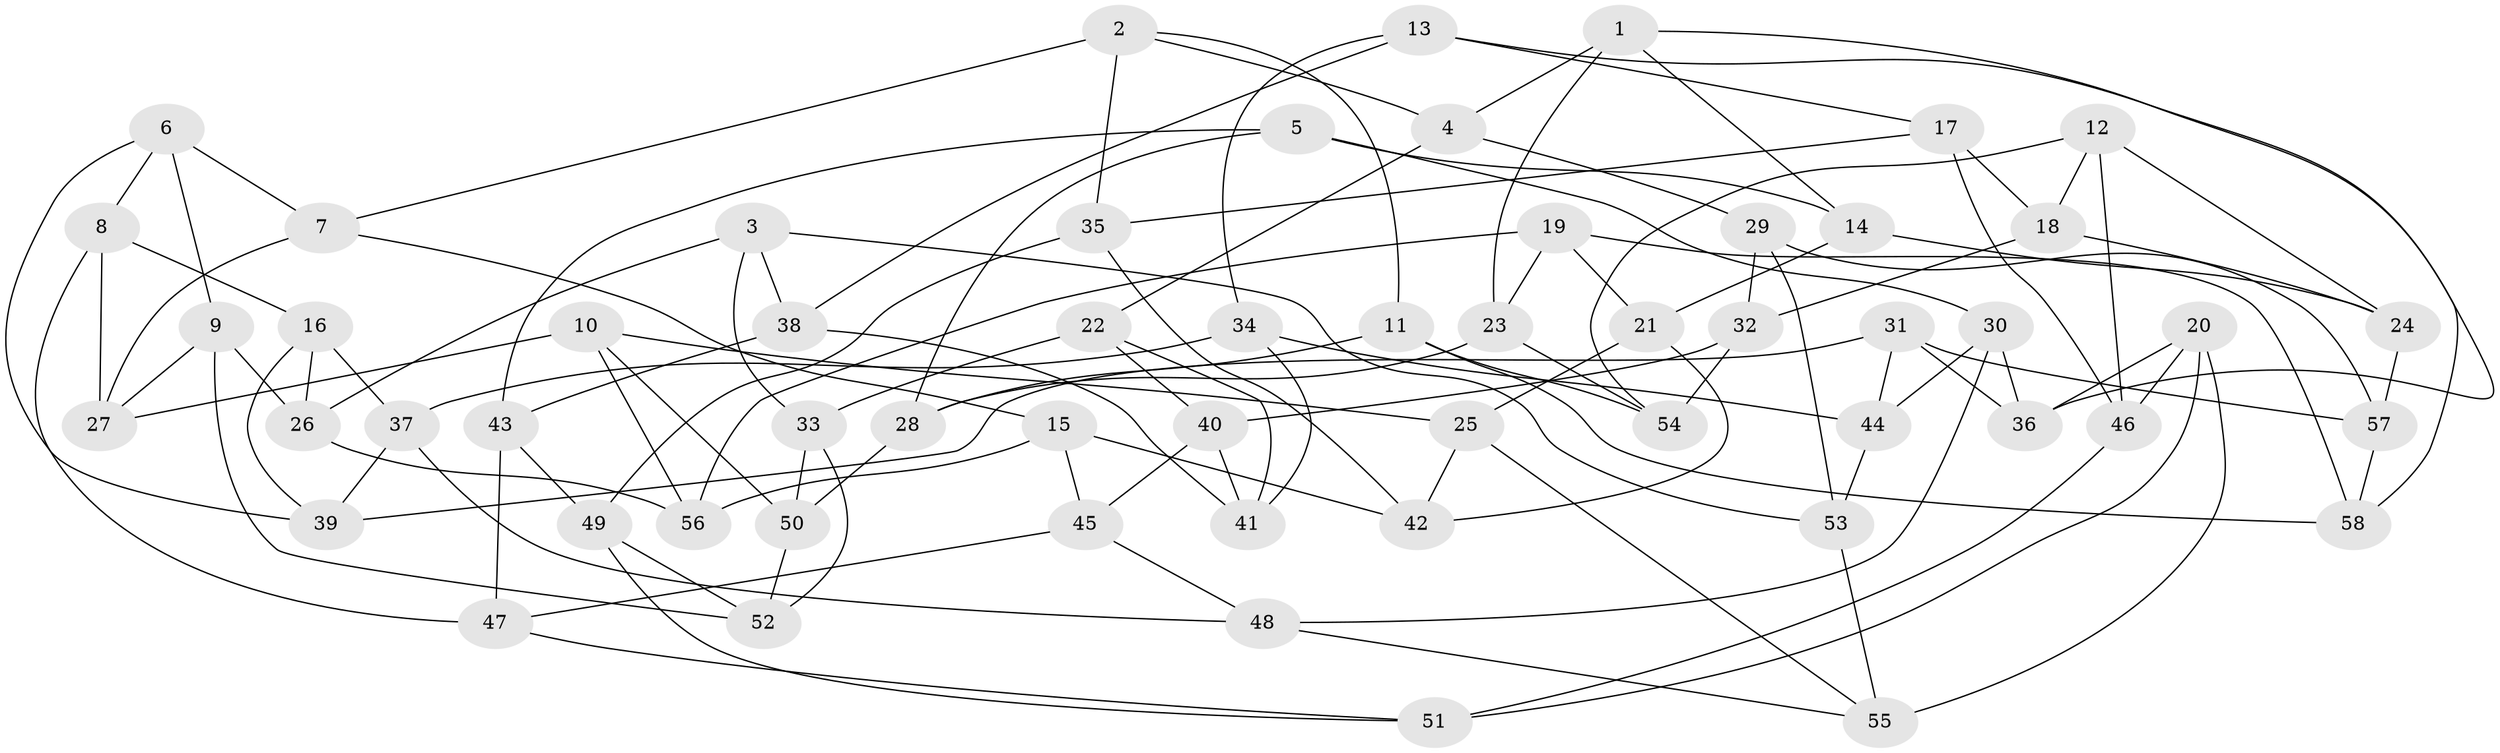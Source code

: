 // coarse degree distribution, {4: 0.525, 6: 0.325, 5: 0.125, 3: 0.025}
// Generated by graph-tools (version 1.1) at 2025/52/02/27/25 19:52:33]
// undirected, 58 vertices, 116 edges
graph export_dot {
graph [start="1"]
  node [color=gray90,style=filled];
  1;
  2;
  3;
  4;
  5;
  6;
  7;
  8;
  9;
  10;
  11;
  12;
  13;
  14;
  15;
  16;
  17;
  18;
  19;
  20;
  21;
  22;
  23;
  24;
  25;
  26;
  27;
  28;
  29;
  30;
  31;
  32;
  33;
  34;
  35;
  36;
  37;
  38;
  39;
  40;
  41;
  42;
  43;
  44;
  45;
  46;
  47;
  48;
  49;
  50;
  51;
  52;
  53;
  54;
  55;
  56;
  57;
  58;
  1 -- 23;
  1 -- 14;
  1 -- 4;
  1 -- 36;
  2 -- 35;
  2 -- 4;
  2 -- 11;
  2 -- 7;
  3 -- 53;
  3 -- 26;
  3 -- 38;
  3 -- 33;
  4 -- 22;
  4 -- 29;
  5 -- 14;
  5 -- 30;
  5 -- 43;
  5 -- 28;
  6 -- 39;
  6 -- 7;
  6 -- 9;
  6 -- 8;
  7 -- 15;
  7 -- 27;
  8 -- 47;
  8 -- 27;
  8 -- 16;
  9 -- 27;
  9 -- 26;
  9 -- 52;
  10 -- 56;
  10 -- 50;
  10 -- 25;
  10 -- 27;
  11 -- 54;
  11 -- 28;
  11 -- 58;
  12 -- 24;
  12 -- 46;
  12 -- 18;
  12 -- 54;
  13 -- 58;
  13 -- 38;
  13 -- 34;
  13 -- 17;
  14 -- 21;
  14 -- 24;
  15 -- 56;
  15 -- 42;
  15 -- 45;
  16 -- 26;
  16 -- 37;
  16 -- 39;
  17 -- 18;
  17 -- 35;
  17 -- 46;
  18 -- 24;
  18 -- 32;
  19 -- 56;
  19 -- 58;
  19 -- 21;
  19 -- 23;
  20 -- 46;
  20 -- 55;
  20 -- 36;
  20 -- 51;
  21 -- 42;
  21 -- 25;
  22 -- 33;
  22 -- 40;
  22 -- 41;
  23 -- 28;
  23 -- 54;
  24 -- 57;
  25 -- 42;
  25 -- 55;
  26 -- 56;
  28 -- 50;
  29 -- 53;
  29 -- 57;
  29 -- 32;
  30 -- 48;
  30 -- 44;
  30 -- 36;
  31 -- 36;
  31 -- 39;
  31 -- 57;
  31 -- 44;
  32 -- 40;
  32 -- 54;
  33 -- 50;
  33 -- 52;
  34 -- 37;
  34 -- 41;
  34 -- 44;
  35 -- 42;
  35 -- 49;
  37 -- 39;
  37 -- 48;
  38 -- 41;
  38 -- 43;
  40 -- 45;
  40 -- 41;
  43 -- 49;
  43 -- 47;
  44 -- 53;
  45 -- 48;
  45 -- 47;
  46 -- 51;
  47 -- 51;
  48 -- 55;
  49 -- 51;
  49 -- 52;
  50 -- 52;
  53 -- 55;
  57 -- 58;
}
